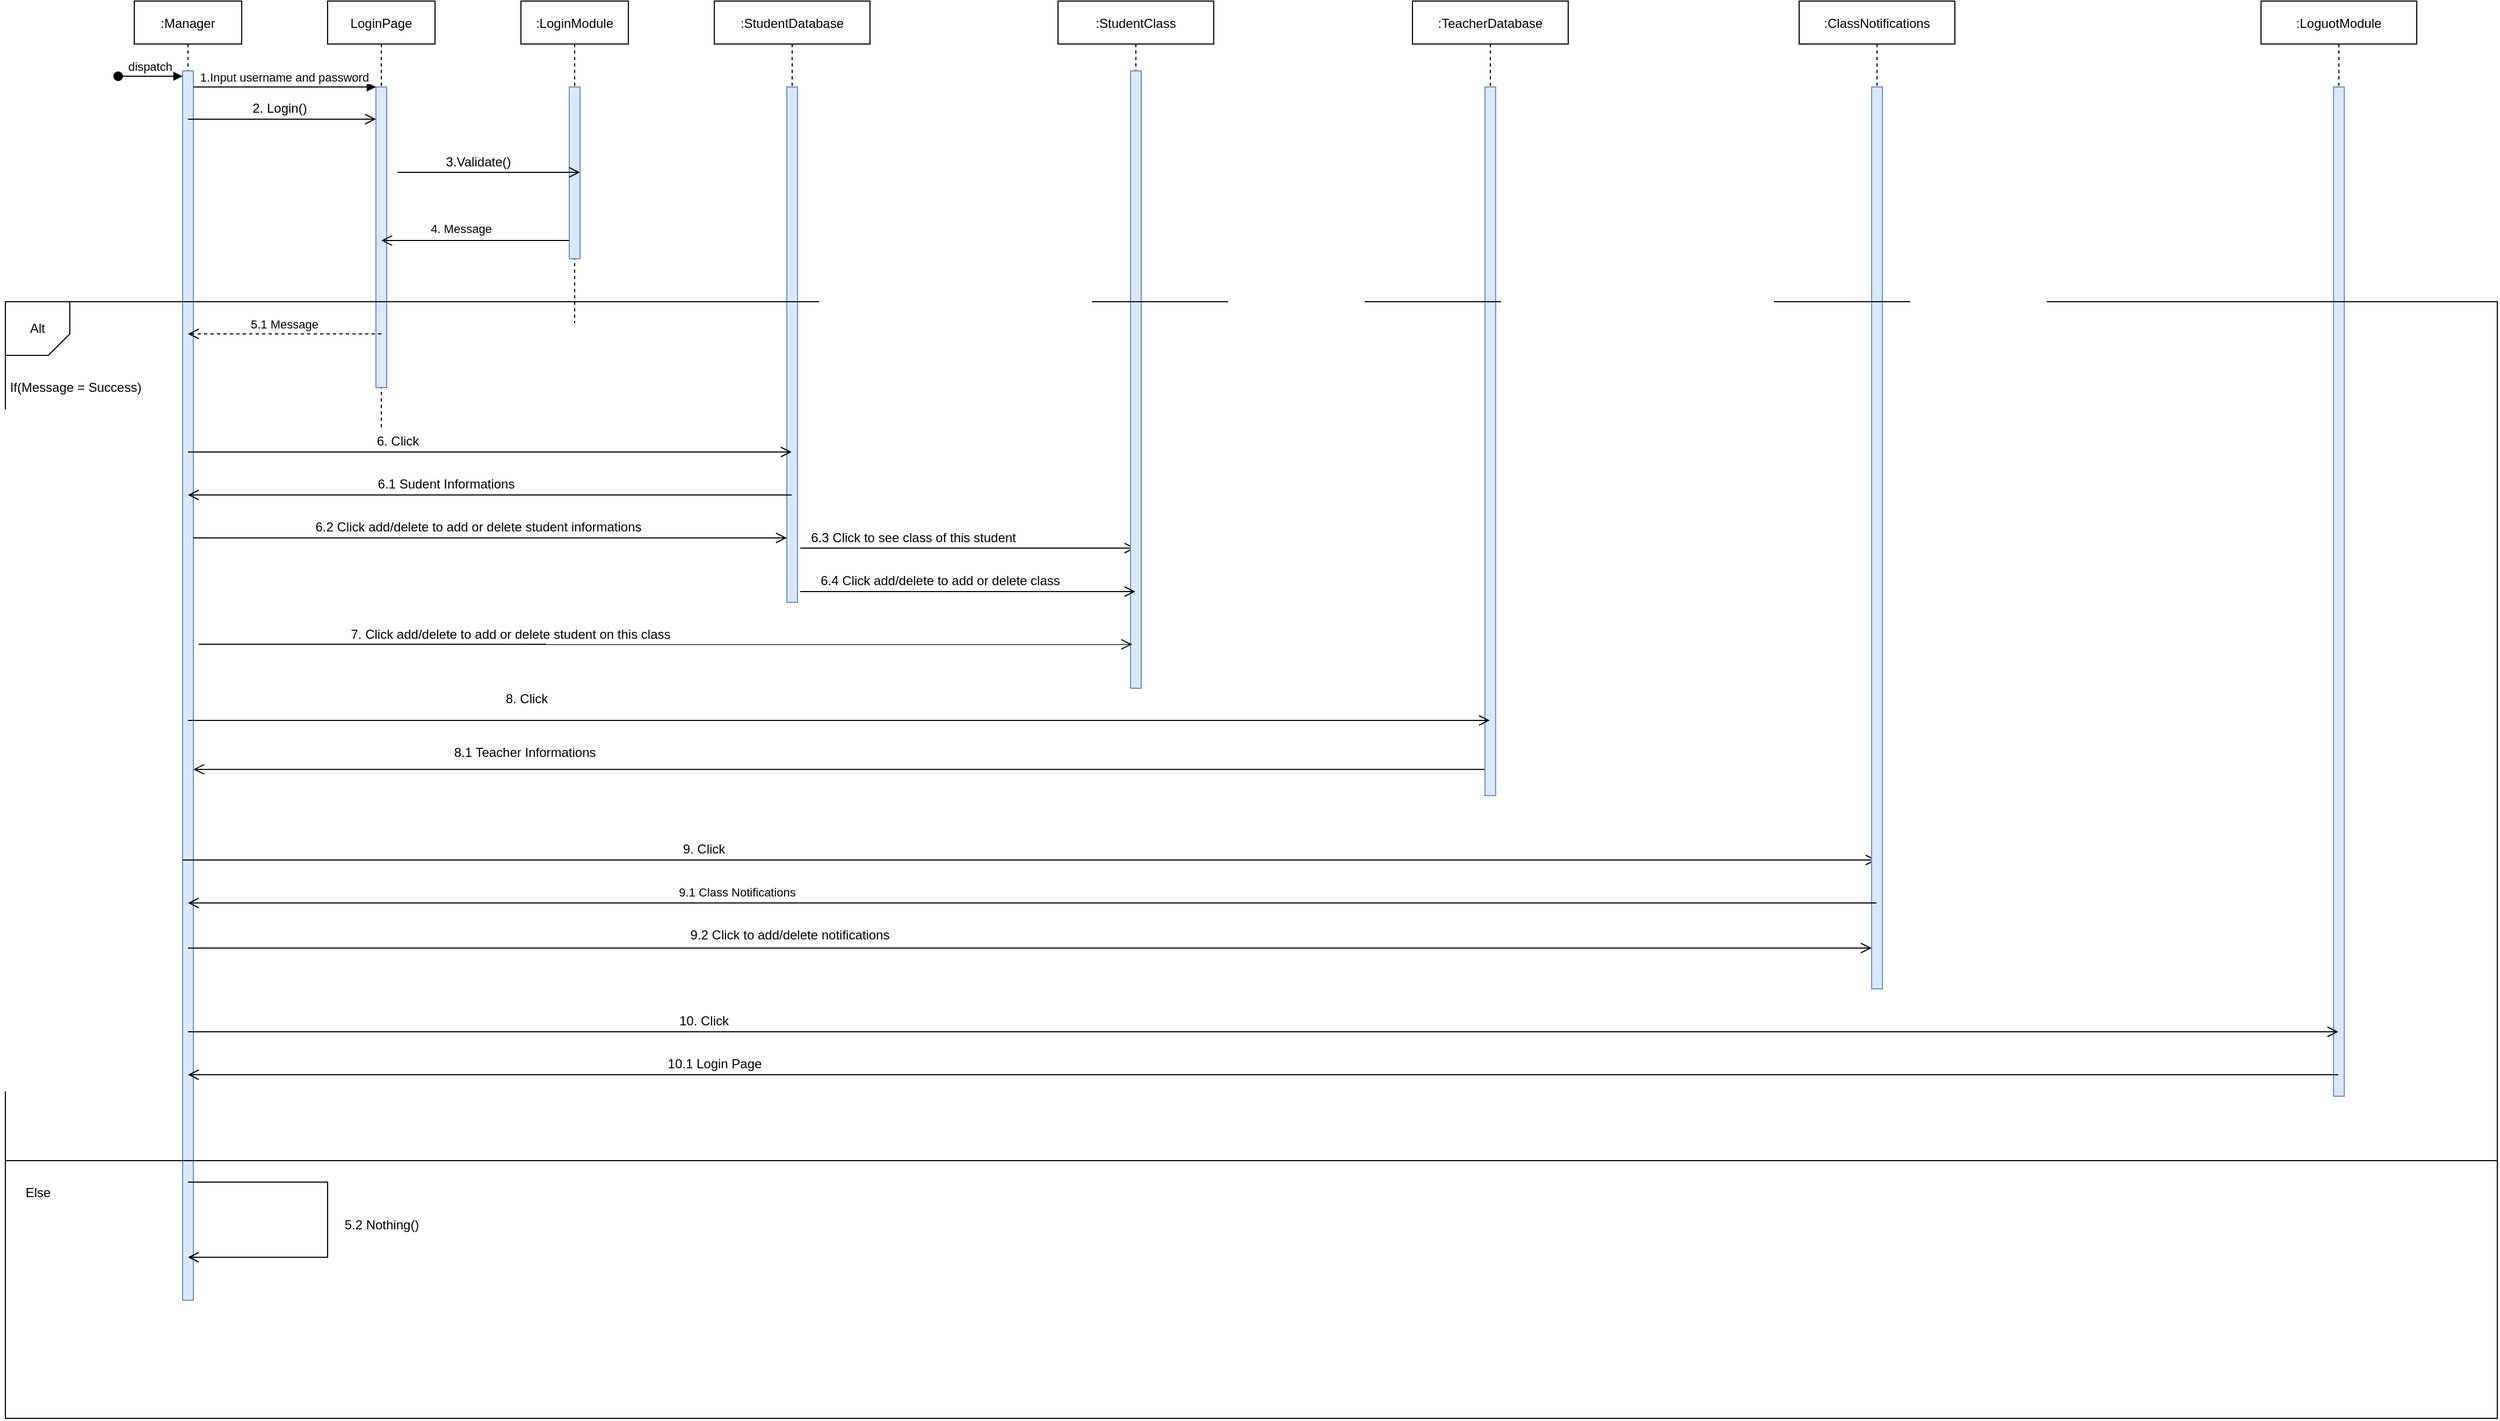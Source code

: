 <mxfile version="15.5.6" type="device"><diagram id="kgpKYQtTHZ0yAKxKKP6v" name="Page-1"><mxGraphModel dx="6538" dy="3176" grid="1" gridSize="10" guides="1" tooltips="1" connect="1" arrows="1" fold="1" page="1" pageScale="1" pageWidth="850" pageHeight="1100" math="0" shadow="0"><root><mxCell id="0"/><mxCell id="1" parent="0"/><mxCell id="3nuBFxr9cyL0pnOWT2aG-1" value=":Manager" style="shape=umlLifeline;perimeter=lifelinePerimeter;container=1;collapsible=0;recursiveResize=0;rounded=0;shadow=0;strokeWidth=1;" parent="1" vertex="1"><mxGeometry x="120" y="80" width="100" height="1210" as="geometry"/></mxCell><mxCell id="3nuBFxr9cyL0pnOWT2aG-2" value="" style="points=[];perimeter=orthogonalPerimeter;rounded=0;shadow=0;strokeWidth=1;fillColor=#dae8fc;strokeColor=#6c8ebf;" parent="3nuBFxr9cyL0pnOWT2aG-1" vertex="1"><mxGeometry x="45" y="65" width="10" height="1145" as="geometry"/></mxCell><mxCell id="3nuBFxr9cyL0pnOWT2aG-3" value="dispatch" style="verticalAlign=bottom;startArrow=oval;endArrow=block;startSize=8;shadow=0;strokeWidth=1;" parent="3nuBFxr9cyL0pnOWT2aG-1" target="3nuBFxr9cyL0pnOWT2aG-2" edge="1"><mxGeometry relative="1" as="geometry"><mxPoint x="-15" y="70" as="sourcePoint"/></mxGeometry></mxCell><mxCell id="3nuBFxr9cyL0pnOWT2aG-4" value="" style="points=[];perimeter=orthogonalPerimeter;rounded=0;shadow=0;strokeWidth=1;" parent="3nuBFxr9cyL0pnOWT2aG-1" vertex="1"><mxGeometry x="50" y="120" height="80" as="geometry"/></mxCell><mxCell id="HMxFS_yk51V7iZ_hGdHi-62" value="" style="endArrow=open;startArrow=none;endFill=0;startFill=0;endSize=8;html=1;verticalAlign=bottom;labelBackgroundColor=none;strokeWidth=1;rounded=0;" parent="3nuBFxr9cyL0pnOWT2aG-1" target="HMxFS_yk51V7iZ_hGdHi-24" edge="1"><mxGeometry width="160" relative="1" as="geometry"><mxPoint x="45" y="800" as="sourcePoint"/><mxPoint x="205" y="800" as="targetPoint"/></mxGeometry></mxCell><mxCell id="3nuBFxr9cyL0pnOWT2aG-5" value="LoginPage" style="shape=umlLifeline;perimeter=lifelinePerimeter;container=1;collapsible=0;recursiveResize=0;rounded=0;shadow=0;strokeWidth=1;" parent="1" vertex="1"><mxGeometry x="300" y="80" width="100" height="400" as="geometry"/></mxCell><mxCell id="3nuBFxr9cyL0pnOWT2aG-6" value="" style="points=[];perimeter=orthogonalPerimeter;rounded=0;shadow=0;strokeWidth=1;fillColor=#dae8fc;strokeColor=#6c8ebf;" parent="3nuBFxr9cyL0pnOWT2aG-5" vertex="1"><mxGeometry x="45" y="80" width="10" height="280" as="geometry"/></mxCell><mxCell id="3nuBFxr9cyL0pnOWT2aG-7" value="5.1 Message" style="verticalAlign=bottom;endArrow=open;dashed=1;endSize=8;shadow=0;strokeWidth=1;" parent="1" edge="1"><mxGeometry relative="1" as="geometry"><mxPoint x="170" y="390" as="targetPoint"/><mxPoint x="350" y="390" as="sourcePoint"/></mxGeometry></mxCell><mxCell id="3nuBFxr9cyL0pnOWT2aG-8" value="1.Input username and password" style="verticalAlign=bottom;endArrow=block;entryX=0;entryY=0;shadow=0;strokeWidth=1;" parent="1" source="3nuBFxr9cyL0pnOWT2aG-2" target="3nuBFxr9cyL0pnOWT2aG-6" edge="1"><mxGeometry relative="1" as="geometry"><mxPoint x="275" y="160" as="sourcePoint"/></mxGeometry></mxCell><mxCell id="HMxFS_yk51V7iZ_hGdHi-1" value=":LoginModule" style="shape=umlLifeline;perimeter=lifelinePerimeter;container=1;collapsible=0;recursiveResize=0;rounded=0;shadow=0;strokeWidth=1;" parent="1" vertex="1"><mxGeometry x="480" y="80" width="100" height="300" as="geometry"/></mxCell><mxCell id="HMxFS_yk51V7iZ_hGdHi-2" value="" style="points=[];perimeter=orthogonalPerimeter;rounded=0;shadow=0;strokeWidth=1;fillColor=#dae8fc;strokeColor=#6c8ebf;" parent="HMxFS_yk51V7iZ_hGdHi-1" vertex="1"><mxGeometry x="45" y="80" width="10" height="160" as="geometry"/></mxCell><mxCell id="HMxFS_yk51V7iZ_hGdHi-4" value=":StudentDatabase" style="shape=umlLifeline;perimeter=lifelinePerimeter;container=1;collapsible=0;recursiveResize=0;rounded=0;shadow=0;strokeWidth=1;" parent="1" vertex="1"><mxGeometry x="660" y="80" width="145" height="560" as="geometry"/></mxCell><mxCell id="HMxFS_yk51V7iZ_hGdHi-5" value="" style="points=[];perimeter=orthogonalPerimeter;rounded=0;shadow=0;strokeWidth=1;fillColor=#dae8fc;strokeColor=#6c8ebf;" parent="HMxFS_yk51V7iZ_hGdHi-4" vertex="1"><mxGeometry x="67.5" y="80" width="10" height="480" as="geometry"/></mxCell><mxCell id="HMxFS_yk51V7iZ_hGdHi-50" value="" style="endArrow=open;startArrow=none;endFill=0;startFill=0;endSize=8;html=1;verticalAlign=bottom;labelBackgroundColor=none;strokeWidth=1;rounded=0;" parent="HMxFS_yk51V7iZ_hGdHi-4" target="HMxFS_yk51V7iZ_hGdHi-18" edge="1"><mxGeometry width="160" relative="1" as="geometry"><mxPoint x="80" y="509.5" as="sourcePoint"/><mxPoint x="240" y="509.5" as="targetPoint"/></mxGeometry></mxCell><mxCell id="HMxFS_yk51V7iZ_hGdHi-18" value=":StudentClass" style="shape=umlLifeline;perimeter=lifelinePerimeter;container=1;collapsible=0;recursiveResize=0;rounded=0;shadow=0;strokeWidth=1;" parent="1" vertex="1"><mxGeometry x="980" y="80" width="145" height="640" as="geometry"/></mxCell><mxCell id="HMxFS_yk51V7iZ_hGdHi-19" value="" style="points=[];perimeter=orthogonalPerimeter;rounded=0;shadow=0;strokeWidth=1;fillColor=#dae8fc;strokeColor=#6c8ebf;" parent="HMxFS_yk51V7iZ_hGdHi-18" vertex="1"><mxGeometry x="67.5" y="65" width="10" height="575" as="geometry"/></mxCell><mxCell id="HMxFS_yk51V7iZ_hGdHi-21" value=":TeacherDatabase" style="shape=umlLifeline;perimeter=lifelinePerimeter;container=1;collapsible=0;recursiveResize=0;rounded=0;shadow=0;strokeWidth=1;" parent="1" vertex="1"><mxGeometry x="1310" y="80" width="145" height="740" as="geometry"/></mxCell><mxCell id="HMxFS_yk51V7iZ_hGdHi-22" value="" style="points=[];perimeter=orthogonalPerimeter;rounded=0;shadow=0;strokeWidth=1;fillColor=#dae8fc;strokeColor=#6c8ebf;" parent="HMxFS_yk51V7iZ_hGdHi-21" vertex="1"><mxGeometry x="67.5" y="80" width="10" height="660" as="geometry"/></mxCell><mxCell id="HMxFS_yk51V7iZ_hGdHi-24" value=":ClassNotifications" style="shape=umlLifeline;perimeter=lifelinePerimeter;container=1;collapsible=0;recursiveResize=0;rounded=0;shadow=0;strokeWidth=1;" parent="1" vertex="1"><mxGeometry x="1670" y="80" width="145" height="920" as="geometry"/></mxCell><mxCell id="HMxFS_yk51V7iZ_hGdHi-25" value="" style="points=[];perimeter=orthogonalPerimeter;rounded=0;shadow=0;strokeWidth=1;fillColor=#dae8fc;strokeColor=#6c8ebf;" parent="HMxFS_yk51V7iZ_hGdHi-24" vertex="1"><mxGeometry x="67.5" y="80" width="10" height="840" as="geometry"/></mxCell><mxCell id="HMxFS_yk51V7iZ_hGdHi-27" value=":LoguotModule" style="shape=umlLifeline;perimeter=lifelinePerimeter;container=1;collapsible=0;recursiveResize=0;rounded=0;shadow=0;strokeWidth=1;" parent="1" vertex="1"><mxGeometry x="2100" y="80" width="145" height="1020" as="geometry"/></mxCell><mxCell id="HMxFS_yk51V7iZ_hGdHi-28" value="" style="points=[];perimeter=orthogonalPerimeter;rounded=0;shadow=0;strokeWidth=1;fillColor=#dae8fc;strokeColor=#6c8ebf;" parent="HMxFS_yk51V7iZ_hGdHi-27" vertex="1"><mxGeometry x="67.5" y="80" width="10" height="940" as="geometry"/></mxCell><mxCell id="HMxFS_yk51V7iZ_hGdHi-32" value="3.Validate()" style="text;html=1;align=center;verticalAlign=middle;resizable=0;points=[];autosize=1;strokeColor=none;fillColor=none;" parent="1" vertex="1"><mxGeometry x="400" y="220" width="80" height="20" as="geometry"/></mxCell><mxCell id="HMxFS_yk51V7iZ_hGdHi-33" value="" style="endArrow=open;startArrow=none;endFill=0;startFill=0;endSize=8;html=1;verticalAlign=bottom;labelBackgroundColor=none;strokeWidth=1;rounded=0;" parent="1" source="3nuBFxr9cyL0pnOWT2aG-1" target="3nuBFxr9cyL0pnOWT2aG-6" edge="1"><mxGeometry width="160" relative="1" as="geometry"><mxPoint x="170" y="180" as="sourcePoint"/><mxPoint x="330" y="180" as="targetPoint"/><Array as="points"><mxPoint x="260" y="190"/></Array></mxGeometry></mxCell><mxCell id="HMxFS_yk51V7iZ_hGdHi-34" value="2. Login()" style="text;html=1;align=center;verticalAlign=middle;resizable=0;points=[];autosize=1;strokeColor=none;fillColor=none;" parent="1" vertex="1"><mxGeometry x="220" y="170" width="70" height="20" as="geometry"/></mxCell><mxCell id="HMxFS_yk51V7iZ_hGdHi-36" value="Alt" style="shape=card;whiteSpace=wrap;html=1;direction=west;size=20;" parent="1" vertex="1"><mxGeometry y="360" width="60" height="50" as="geometry"/></mxCell><mxCell id="HMxFS_yk51V7iZ_hGdHi-38" value="" style="endArrow=none;html=1;rounded=0;" parent="1" edge="1"><mxGeometry relative="1" as="geometry"><mxPoint y="1160" as="sourcePoint"/><mxPoint y="1160" as="targetPoint"/><Array as="points"><mxPoint y="360"/><mxPoint x="2320" y="360"/><mxPoint x="2320" y="1160"/></Array></mxGeometry></mxCell><mxCell id="HMxFS_yk51V7iZ_hGdHi-39" value="If(Message = Success)" style="text;html=1;align=center;verticalAlign=middle;resizable=0;points=[];autosize=1;strokeColor=none;fillColor=none;" parent="1" vertex="1"><mxGeometry x="-5" y="430" width="140" height="20" as="geometry"/></mxCell><mxCell id="HMxFS_yk51V7iZ_hGdHi-40" value="" style="endArrow=open;startArrow=none;endFill=0;startFill=0;endSize=8;html=1;verticalAlign=bottom;labelBackgroundColor=none;strokeWidth=1;rounded=0;exitX=0;exitY=0.894;exitDx=0;exitDy=0;exitPerimeter=0;" parent="1" source="HMxFS_yk51V7iZ_hGdHi-2" target="3nuBFxr9cyL0pnOWT2aG-5" edge="1"><mxGeometry width="160" relative="1" as="geometry"><mxPoint x="440" y="250" as="sourcePoint"/><mxPoint x="360" y="241" as="targetPoint"/><Array as="points"/></mxGeometry></mxCell><mxCell id="HMxFS_yk51V7iZ_hGdHi-41" value="4. Message" style="edgeLabel;html=1;align=center;verticalAlign=middle;resizable=0;points=[];" parent="HMxFS_yk51V7iZ_hGdHi-40" vertex="1" connectable="0"><mxGeometry x="0.285" y="-4" relative="1" as="geometry"><mxPoint x="11" y="-7" as="offset"/></mxGeometry></mxCell><mxCell id="HMxFS_yk51V7iZ_hGdHi-31" value="" style="endArrow=open;startArrow=none;endFill=0;startFill=0;endSize=8;html=1;verticalAlign=bottom;labelBackgroundColor=none;strokeWidth=1;rounded=0;" parent="1" edge="1"><mxGeometry width="160" relative="1" as="geometry"><mxPoint x="365" y="239.5" as="sourcePoint"/><mxPoint x="535" y="239.5" as="targetPoint"/><Array as="points"/></mxGeometry></mxCell><mxCell id="HMxFS_yk51V7iZ_hGdHi-42" value="" style="endArrow=open;startArrow=none;endFill=0;startFill=0;endSize=8;html=1;verticalAlign=bottom;labelBackgroundColor=none;strokeWidth=1;rounded=0;" parent="1" target="HMxFS_yk51V7iZ_hGdHi-4" edge="1"><mxGeometry width="160" relative="1" as="geometry"><mxPoint x="170" y="500" as="sourcePoint"/><mxPoint x="335" y="520" as="targetPoint"/><Array as="points"><mxPoint x="190" y="500"/><mxPoint x="350" y="500"/><mxPoint x="550" y="500"/></Array></mxGeometry></mxCell><mxCell id="HMxFS_yk51V7iZ_hGdHi-43" value="6. Click" style="text;html=1;align=center;verticalAlign=middle;resizable=0;points=[];autosize=1;strokeColor=none;fillColor=none;" parent="1" vertex="1"><mxGeometry x="340" y="480" width="50" height="20" as="geometry"/></mxCell><mxCell id="HMxFS_yk51V7iZ_hGdHi-44" value="" style="endArrow=open;startArrow=none;endFill=0;startFill=0;endSize=8;html=1;verticalAlign=bottom;labelBackgroundColor=none;strokeWidth=1;rounded=0;" parent="1" source="3nuBFxr9cyL0pnOWT2aG-2" target="HMxFS_yk51V7iZ_hGdHi-5" edge="1"><mxGeometry width="160" relative="1" as="geometry"><mxPoint x="560" y="480" as="sourcePoint"/><mxPoint x="550" y="630" as="targetPoint"/><Array as="points"><mxPoint x="440" y="580"/></Array></mxGeometry></mxCell><mxCell id="HMxFS_yk51V7iZ_hGdHi-45" value="6.1 Sudent Informations" style="text;html=1;align=center;verticalAlign=middle;resizable=0;points=[];autosize=1;strokeColor=none;fillColor=none;" parent="1" vertex="1"><mxGeometry x="340" y="520" width="140" height="20" as="geometry"/></mxCell><mxCell id="HMxFS_yk51V7iZ_hGdHi-46" value="" style="endArrow=open;startArrow=none;endFill=0;startFill=0;endSize=8;html=1;verticalAlign=bottom;labelBackgroundColor=none;strokeWidth=1;rounded=0;" parent="1" source="HMxFS_yk51V7iZ_hGdHi-4" edge="1"><mxGeometry width="160" relative="1" as="geometry"><mxPoint x="560" y="480" as="sourcePoint"/><mxPoint x="170" y="540" as="targetPoint"/><Array as="points"><mxPoint x="440" y="540"/></Array></mxGeometry></mxCell><mxCell id="HMxFS_yk51V7iZ_hGdHi-47" value="6.2 Click add/delete to add or delete student informations" style="text;html=1;align=center;verticalAlign=middle;resizable=0;points=[];autosize=1;strokeColor=none;fillColor=none;" parent="1" vertex="1"><mxGeometry x="280" y="560" width="320" height="20" as="geometry"/></mxCell><mxCell id="HMxFS_yk51V7iZ_hGdHi-48" value="" style="endArrow=open;startArrow=none;endFill=0;startFill=0;endSize=8;html=1;verticalAlign=bottom;labelBackgroundColor=none;strokeWidth=1;rounded=0;entryX=0.15;entryY=0.929;entryDx=0;entryDy=0;entryPerimeter=0;" parent="1" target="HMxFS_yk51V7iZ_hGdHi-19" edge="1"><mxGeometry width="160" relative="1" as="geometry"><mxPoint x="180" y="679" as="sourcePoint"/><mxPoint x="335" y="680" as="targetPoint"/></mxGeometry></mxCell><mxCell id="HMxFS_yk51V7iZ_hGdHi-49" value="7. Click add/delete to add or delete student on this class" style="text;html=1;align=center;verticalAlign=middle;resizable=0;points=[];autosize=1;strokeColor=none;fillColor=none;" parent="1" vertex="1"><mxGeometry x="315" y="660" width="310" height="20" as="geometry"/></mxCell><mxCell id="HMxFS_yk51V7iZ_hGdHi-51" value="6.3 Click to see class of this student" style="text;html=1;align=center;verticalAlign=middle;resizable=0;points=[];autosize=1;strokeColor=none;fillColor=none;" parent="1" vertex="1"><mxGeometry x="740" y="570" width="210" height="20" as="geometry"/></mxCell><mxCell id="HMxFS_yk51V7iZ_hGdHi-56" value="" style="endArrow=open;startArrow=none;endFill=0;startFill=0;endSize=8;html=1;verticalAlign=bottom;labelBackgroundColor=none;strokeWidth=1;rounded=0;" parent="1" target="HMxFS_yk51V7iZ_hGdHi-18" edge="1"><mxGeometry width="160" relative="1" as="geometry"><mxPoint x="740" y="630" as="sourcePoint"/><mxPoint x="900" y="630" as="targetPoint"/></mxGeometry></mxCell><mxCell id="HMxFS_yk51V7iZ_hGdHi-57" value="6.4 Click add/delete to add or delete class" style="text;html=1;align=center;verticalAlign=middle;resizable=0;points=[];autosize=1;strokeColor=none;fillColor=none;" parent="1" vertex="1"><mxGeometry x="750" y="610" width="240" height="20" as="geometry"/></mxCell><mxCell id="HMxFS_yk51V7iZ_hGdHi-58" value="" style="endArrow=open;startArrow=none;endFill=0;startFill=0;endSize=8;html=1;verticalAlign=bottom;labelBackgroundColor=none;strokeWidth=1;rounded=0;" parent="1" source="3nuBFxr9cyL0pnOWT2aG-1" target="HMxFS_yk51V7iZ_hGdHi-21" edge="1"><mxGeometry width="160" relative="1" as="geometry"><mxPoint x="175" y="760" as="sourcePoint"/><mxPoint x="335" y="760" as="targetPoint"/><Array as="points"><mxPoint x="800" y="750"/></Array></mxGeometry></mxCell><mxCell id="HMxFS_yk51V7iZ_hGdHi-59" value="8. Click" style="text;html=1;align=center;verticalAlign=middle;resizable=0;points=[];autosize=1;strokeColor=none;fillColor=none;" parent="1" vertex="1"><mxGeometry x="460" y="720" width="50" height="20" as="geometry"/></mxCell><mxCell id="HMxFS_yk51V7iZ_hGdHi-60" value="" style="endArrow=open;startArrow=none;endFill=0;startFill=0;endSize=8;html=1;verticalAlign=bottom;labelBackgroundColor=none;strokeWidth=1;rounded=0;exitX=-0.05;exitY=0.963;exitDx=0;exitDy=0;exitPerimeter=0;" parent="1" source="HMxFS_yk51V7iZ_hGdHi-22" target="3nuBFxr9cyL0pnOWT2aG-2" edge="1"><mxGeometry width="160" relative="1" as="geometry"><mxPoint x="740" y="710" as="sourcePoint"/><mxPoint x="190" y="860" as="targetPoint"/></mxGeometry></mxCell><mxCell id="HMxFS_yk51V7iZ_hGdHi-61" value="8.1 Teacher Informations&amp;nbsp;" style="text;html=1;align=center;verticalAlign=middle;resizable=0;points=[];autosize=1;strokeColor=none;fillColor=none;" parent="1" vertex="1"><mxGeometry x="410" y="770" width="150" height="20" as="geometry"/></mxCell><mxCell id="HMxFS_yk51V7iZ_hGdHi-63" value="9. Click" style="text;html=1;align=center;verticalAlign=middle;resizable=0;points=[];autosize=1;strokeColor=none;fillColor=none;" parent="1" vertex="1"><mxGeometry x="625" y="860" width="50" height="20" as="geometry"/></mxCell><mxCell id="HMxFS_yk51V7iZ_hGdHi-64" value="" style="endArrow=open;startArrow=none;endFill=0;startFill=0;endSize=8;html=1;verticalAlign=bottom;labelBackgroundColor=none;strokeWidth=1;rounded=0;" parent="1" source="HMxFS_yk51V7iZ_hGdHi-24" target="3nuBFxr9cyL0pnOWT2aG-1" edge="1"><mxGeometry width="160" relative="1" as="geometry"><mxPoint x="890" y="920" as="sourcePoint"/><mxPoint x="640" y="960" as="targetPoint"/><Array as="points"><mxPoint x="1230" y="920"/></Array></mxGeometry></mxCell><mxCell id="HMxFS_yk51V7iZ_hGdHi-65" value="9.1 Class Notifications" style="edgeLabel;html=1;align=center;verticalAlign=middle;resizable=0;points=[];" parent="HMxFS_yk51V7iZ_hGdHi-64" vertex="1" connectable="0"><mxGeometry x="0.412" y="-5" relative="1" as="geometry"><mxPoint x="49" y="-5" as="offset"/></mxGeometry></mxCell><mxCell id="HMxFS_yk51V7iZ_hGdHi-66" value="" style="endArrow=open;startArrow=none;endFill=0;startFill=0;endSize=8;html=1;verticalAlign=bottom;labelBackgroundColor=none;strokeWidth=1;rounded=0;" parent="1" target="HMxFS_yk51V7iZ_hGdHi-25" edge="1"><mxGeometry width="160" relative="1" as="geometry"><mxPoint x="170" y="962" as="sourcePoint"/><mxPoint x="1710" y="970" as="targetPoint"/><Array as="points"><mxPoint x="970" y="962"/></Array></mxGeometry></mxCell><mxCell id="HMxFS_yk51V7iZ_hGdHi-67" value="9.2 Click to add/delete notifications" style="text;html=1;align=center;verticalAlign=middle;resizable=0;points=[];autosize=1;strokeColor=none;fillColor=none;" parent="1" vertex="1"><mxGeometry x="630" y="940" width="200" height="20" as="geometry"/></mxCell><mxCell id="HMxFS_yk51V7iZ_hGdHi-68" value="" style="endArrow=open;startArrow=none;endFill=0;startFill=0;endSize=8;html=1;verticalAlign=bottom;labelBackgroundColor=none;strokeWidth=1;rounded=0;" parent="1" target="HMxFS_yk51V7iZ_hGdHi-27" edge="1"><mxGeometry width="160" relative="1" as="geometry"><mxPoint x="170" y="1040" as="sourcePoint"/><mxPoint x="1500" y="1040" as="targetPoint"/></mxGeometry></mxCell><mxCell id="HMxFS_yk51V7iZ_hGdHi-69" value="10. Click" style="text;html=1;align=center;verticalAlign=middle;resizable=0;points=[];autosize=1;strokeColor=none;fillColor=none;" parent="1" vertex="1"><mxGeometry x="620" y="1020" width="60" height="20" as="geometry"/></mxCell><mxCell id="HMxFS_yk51V7iZ_hGdHi-70" value="" style="endArrow=open;startArrow=none;endFill=0;startFill=0;endSize=8;html=1;verticalAlign=bottom;labelBackgroundColor=none;strokeWidth=1;rounded=0;" parent="1" source="HMxFS_yk51V7iZ_hGdHi-27" target="3nuBFxr9cyL0pnOWT2aG-1" edge="1"><mxGeometry width="160" relative="1" as="geometry"><mxPoint x="1080" y="1080" as="sourcePoint"/><mxPoint x="610" y="810" as="targetPoint"/><Array as="points"><mxPoint x="1260" y="1080"/></Array></mxGeometry></mxCell><mxCell id="HMxFS_yk51V7iZ_hGdHi-71" value="10.1 Login Page" style="text;html=1;align=center;verticalAlign=middle;resizable=0;points=[];autosize=1;strokeColor=none;fillColor=none;" parent="1" vertex="1"><mxGeometry x="610" y="1060" width="100" height="20" as="geometry"/></mxCell><mxCell id="w3WJH3ZRNxAjnxUWqKXz-2" value="Else" style="text;html=1;align=center;verticalAlign=middle;resizable=0;points=[];autosize=1;strokeColor=none;fillColor=none;" vertex="1" parent="1"><mxGeometry x="10" y="1180" width="40" height="20" as="geometry"/></mxCell><mxCell id="w3WJH3ZRNxAjnxUWqKXz-3" value="" style="endArrow=open;startArrow=none;endFill=0;startFill=0;endSize=8;html=1;verticalAlign=bottom;labelBackgroundColor=none;strokeWidth=1;rounded=0;" edge="1" parent="1" source="3nuBFxr9cyL0pnOWT2aG-1" target="3nuBFxr9cyL0pnOWT2aG-1"><mxGeometry width="160" relative="1" as="geometry"><mxPoint x="270" y="1200" as="sourcePoint"/><mxPoint x="300" y="1280" as="targetPoint"/><Array as="points"><mxPoint x="300" y="1180"/><mxPoint x="300" y="1250"/><mxPoint x="250" y="1250"/></Array></mxGeometry></mxCell><mxCell id="w3WJH3ZRNxAjnxUWqKXz-4" value="5.2 Nothing()" style="text;html=1;align=center;verticalAlign=middle;resizable=0;points=[];autosize=1;strokeColor=none;fillColor=none;" vertex="1" parent="1"><mxGeometry x="310" y="1210" width="80" height="20" as="geometry"/></mxCell><mxCell id="w3WJH3ZRNxAjnxUWqKXz-5" value="" style="endArrow=none;html=1;rounded=0;" edge="1" parent="1"><mxGeometry relative="1" as="geometry"><mxPoint y="1160" as="sourcePoint"/><mxPoint x="2320" y="1160" as="targetPoint"/><Array as="points"><mxPoint y="1400"/><mxPoint x="2320" y="1400"/></Array></mxGeometry></mxCell></root></mxGraphModel></diagram></mxfile>